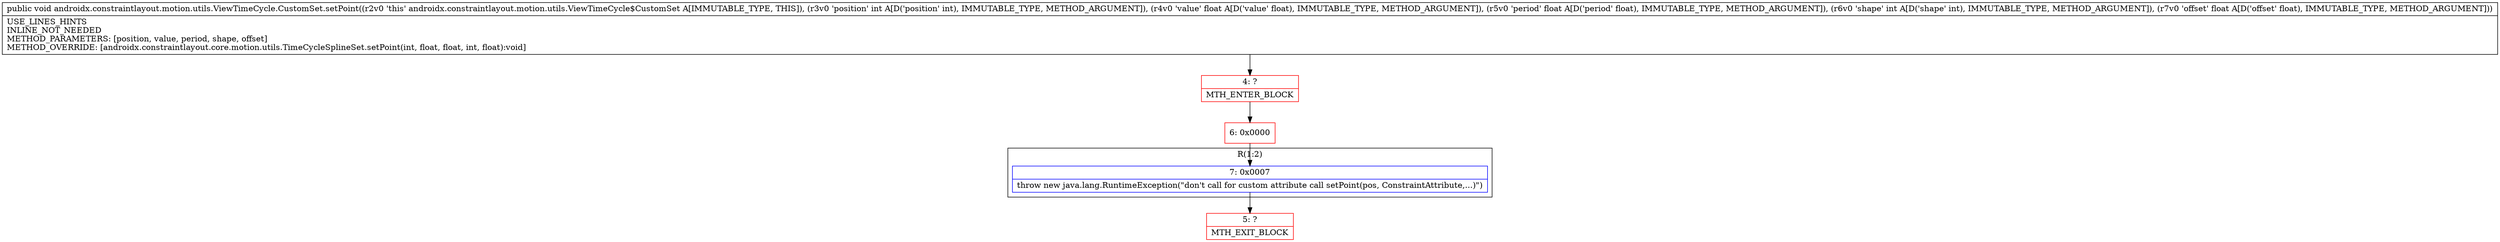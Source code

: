 digraph "CFG forandroidx.constraintlayout.motion.utils.ViewTimeCycle.CustomSet.setPoint(IFFIF)V" {
subgraph cluster_Region_88775598 {
label = "R(1:2)";
node [shape=record,color=blue];
Node_7 [shape=record,label="{7\:\ 0x0007|throw new java.lang.RuntimeException(\"don't call for custom attribute call setPoint(pos, ConstraintAttribute,...)\")\l}"];
}
Node_4 [shape=record,color=red,label="{4\:\ ?|MTH_ENTER_BLOCK\l}"];
Node_6 [shape=record,color=red,label="{6\:\ 0x0000}"];
Node_5 [shape=record,color=red,label="{5\:\ ?|MTH_EXIT_BLOCK\l}"];
MethodNode[shape=record,label="{public void androidx.constraintlayout.motion.utils.ViewTimeCycle.CustomSet.setPoint((r2v0 'this' androidx.constraintlayout.motion.utils.ViewTimeCycle$CustomSet A[IMMUTABLE_TYPE, THIS]), (r3v0 'position' int A[D('position' int), IMMUTABLE_TYPE, METHOD_ARGUMENT]), (r4v0 'value' float A[D('value' float), IMMUTABLE_TYPE, METHOD_ARGUMENT]), (r5v0 'period' float A[D('period' float), IMMUTABLE_TYPE, METHOD_ARGUMENT]), (r6v0 'shape' int A[D('shape' int), IMMUTABLE_TYPE, METHOD_ARGUMENT]), (r7v0 'offset' float A[D('offset' float), IMMUTABLE_TYPE, METHOD_ARGUMENT]))  | USE_LINES_HINTS\lINLINE_NOT_NEEDED\lMETHOD_PARAMETERS: [position, value, period, shape, offset]\lMETHOD_OVERRIDE: [androidx.constraintlayout.core.motion.utils.TimeCycleSplineSet.setPoint(int, float, float, int, float):void]\l}"];
MethodNode -> Node_4;Node_7 -> Node_5;
Node_4 -> Node_6;
Node_6 -> Node_7;
}


